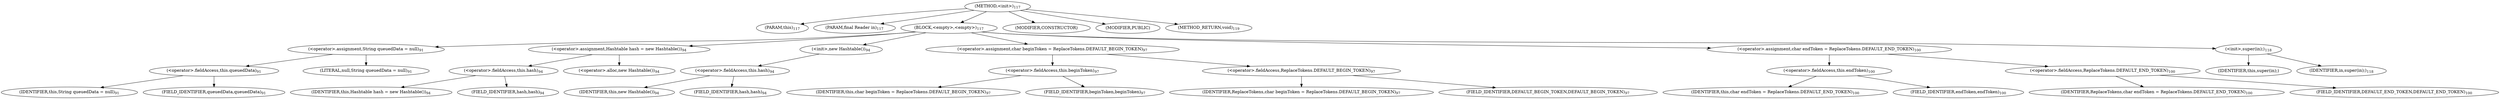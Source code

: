 digraph "&lt;init&gt;" {  
"111" [label = <(METHOD,&lt;init&gt;)<SUB>117</SUB>> ]
"6" [label = <(PARAM,this)<SUB>117</SUB>> ]
"112" [label = <(PARAM,final Reader in)<SUB>117</SUB>> ]
"113" [label = <(BLOCK,&lt;empty&gt;,&lt;empty&gt;)<SUB>117</SUB>> ]
"114" [label = <(&lt;operator&gt;.assignment,String queuedData = null)<SUB>91</SUB>> ]
"115" [label = <(&lt;operator&gt;.fieldAccess,this.queuedData)<SUB>91</SUB>> ]
"116" [label = <(IDENTIFIER,this,String queuedData = null)<SUB>91</SUB>> ]
"117" [label = <(FIELD_IDENTIFIER,queuedData,queuedData)<SUB>91</SUB>> ]
"118" [label = <(LITERAL,null,String queuedData = null)<SUB>91</SUB>> ]
"119" [label = <(&lt;operator&gt;.assignment,Hashtable hash = new Hashtable())<SUB>94</SUB>> ]
"120" [label = <(&lt;operator&gt;.fieldAccess,this.hash)<SUB>94</SUB>> ]
"121" [label = <(IDENTIFIER,this,Hashtable hash = new Hashtable())<SUB>94</SUB>> ]
"122" [label = <(FIELD_IDENTIFIER,hash,hash)<SUB>94</SUB>> ]
"123" [label = <(&lt;operator&gt;.alloc,new Hashtable())<SUB>94</SUB>> ]
"124" [label = <(&lt;init&gt;,new Hashtable())<SUB>94</SUB>> ]
"125" [label = <(&lt;operator&gt;.fieldAccess,this.hash)<SUB>94</SUB>> ]
"126" [label = <(IDENTIFIER,this,new Hashtable())<SUB>94</SUB>> ]
"127" [label = <(FIELD_IDENTIFIER,hash,hash)<SUB>94</SUB>> ]
"128" [label = <(&lt;operator&gt;.assignment,char beginToken = ReplaceTokens.DEFAULT_BEGIN_TOKEN)<SUB>97</SUB>> ]
"129" [label = <(&lt;operator&gt;.fieldAccess,this.beginToken)<SUB>97</SUB>> ]
"130" [label = <(IDENTIFIER,this,char beginToken = ReplaceTokens.DEFAULT_BEGIN_TOKEN)<SUB>97</SUB>> ]
"131" [label = <(FIELD_IDENTIFIER,beginToken,beginToken)<SUB>97</SUB>> ]
"132" [label = <(&lt;operator&gt;.fieldAccess,ReplaceTokens.DEFAULT_BEGIN_TOKEN)<SUB>97</SUB>> ]
"133" [label = <(IDENTIFIER,ReplaceTokens,char beginToken = ReplaceTokens.DEFAULT_BEGIN_TOKEN)<SUB>97</SUB>> ]
"134" [label = <(FIELD_IDENTIFIER,DEFAULT_BEGIN_TOKEN,DEFAULT_BEGIN_TOKEN)<SUB>97</SUB>> ]
"135" [label = <(&lt;operator&gt;.assignment,char endToken = ReplaceTokens.DEFAULT_END_TOKEN)<SUB>100</SUB>> ]
"136" [label = <(&lt;operator&gt;.fieldAccess,this.endToken)<SUB>100</SUB>> ]
"137" [label = <(IDENTIFIER,this,char endToken = ReplaceTokens.DEFAULT_END_TOKEN)<SUB>100</SUB>> ]
"138" [label = <(FIELD_IDENTIFIER,endToken,endToken)<SUB>100</SUB>> ]
"139" [label = <(&lt;operator&gt;.fieldAccess,ReplaceTokens.DEFAULT_END_TOKEN)<SUB>100</SUB>> ]
"140" [label = <(IDENTIFIER,ReplaceTokens,char endToken = ReplaceTokens.DEFAULT_END_TOKEN)<SUB>100</SUB>> ]
"141" [label = <(FIELD_IDENTIFIER,DEFAULT_END_TOKEN,DEFAULT_END_TOKEN)<SUB>100</SUB>> ]
"142" [label = <(&lt;init&gt;,super(in);)<SUB>118</SUB>> ]
"5" [label = <(IDENTIFIER,this,super(in);)> ]
"143" [label = <(IDENTIFIER,in,super(in);)<SUB>118</SUB>> ]
"144" [label = <(MODIFIER,CONSTRUCTOR)> ]
"145" [label = <(MODIFIER,PUBLIC)> ]
"146" [label = <(METHOD_RETURN,void)<SUB>119</SUB>> ]
  "111" -> "6" 
  "111" -> "112" 
  "111" -> "113" 
  "111" -> "144" 
  "111" -> "145" 
  "111" -> "146" 
  "113" -> "114" 
  "113" -> "119" 
  "113" -> "124" 
  "113" -> "128" 
  "113" -> "135" 
  "113" -> "142" 
  "114" -> "115" 
  "114" -> "118" 
  "115" -> "116" 
  "115" -> "117" 
  "119" -> "120" 
  "119" -> "123" 
  "120" -> "121" 
  "120" -> "122" 
  "124" -> "125" 
  "125" -> "126" 
  "125" -> "127" 
  "128" -> "129" 
  "128" -> "132" 
  "129" -> "130" 
  "129" -> "131" 
  "132" -> "133" 
  "132" -> "134" 
  "135" -> "136" 
  "135" -> "139" 
  "136" -> "137" 
  "136" -> "138" 
  "139" -> "140" 
  "139" -> "141" 
  "142" -> "5" 
  "142" -> "143" 
}
